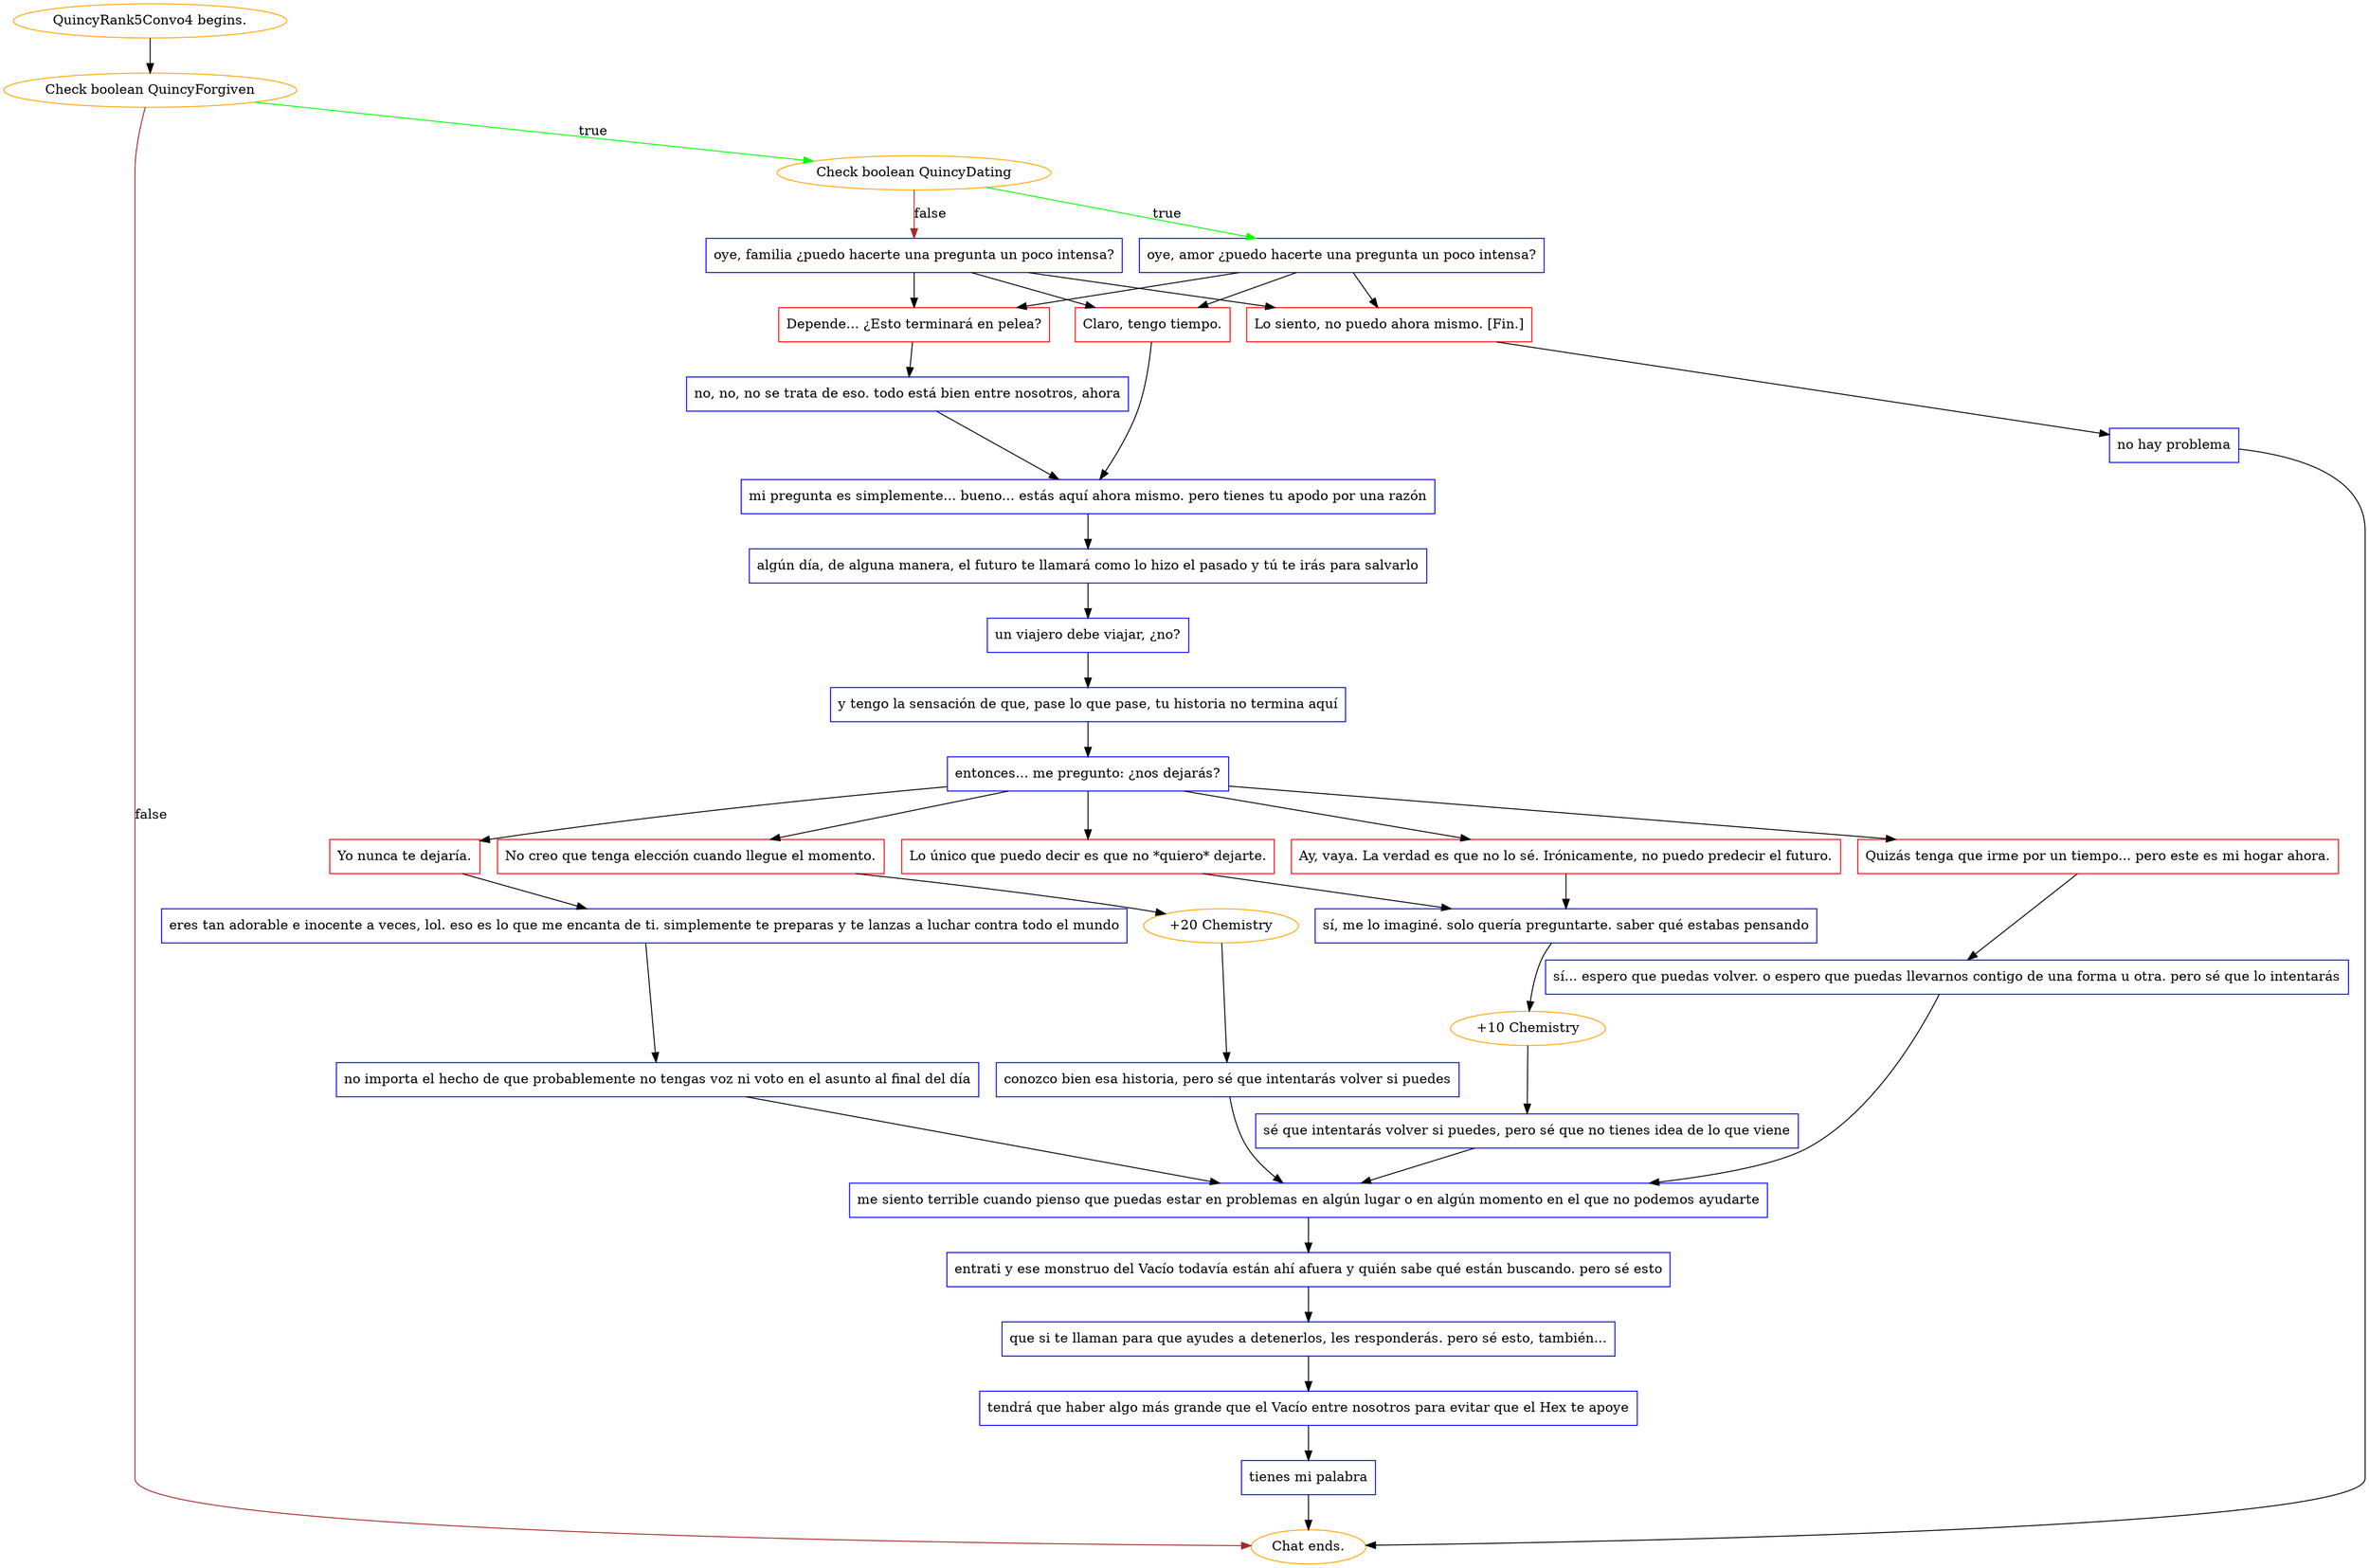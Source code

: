 digraph {
	"QuincyRank5Convo4 begins." [color=orange];
		"QuincyRank5Convo4 begins." -> j3682081283;
	j3682081283 [label="Check boolean QuincyForgiven",color=orange];
		j3682081283 -> j3034684252 [label=true,color=green];
		j3682081283 -> "Chat ends." [label=false,color=brown];
	j3034684252 [label="Check boolean QuincyDating",color=orange];
		j3034684252 -> j2766690589 [label=true,color=green];
		j3034684252 -> j2820570282 [label=false,color=brown];
	"Chat ends." [color=orange];
	j2766690589 [label="oye, amor ¿puedo hacerte una pregunta un poco intensa?",shape=box,color=blue];
		j2766690589 -> j1448167119;
		j2766690589 -> j4070675327;
		j2766690589 -> j2220298323;
	j2820570282 [label="oye, familia ¿puedo hacerte una pregunta un poco intensa?",shape=box,color=blue];
		j2820570282 -> j1448167119;
		j2820570282 -> j4070675327;
		j2820570282 -> j2220298323;
	j1448167119 [label="Depende... ¿Esto terminará en pelea?",shape=box,color=red];
		j1448167119 -> j3044394942;
	j4070675327 [label="Claro, tengo tiempo.",shape=box,color=red];
		j4070675327 -> j866325928;
	j2220298323 [label="Lo siento, no puedo ahora mismo. [Fin.]",shape=box,color=red];
		j2220298323 -> j475528318;
	j3044394942 [label="no, no, no se trata de eso. todo está bien entre nosotros, ahora",shape=box,color=blue];
		j3044394942 -> j866325928;
	j866325928 [label="mi pregunta es simplemente... bueno... estás aquí ahora mismo. pero tienes tu apodo por una razón",shape=box,color=blue];
		j866325928 -> j3820293971;
	j475528318 [label="no hay problema",shape=box,color=blue];
		j475528318 -> "Chat ends.";
	j3820293971 [label="algún día, de alguna manera, el futuro te llamará como lo hizo el pasado y tú te irás para salvarlo",shape=box,color=blue];
		j3820293971 -> j3979789140;
	j3979789140 [label="un viajero debe viajar, ¿no?",shape=box,color=blue];
		j3979789140 -> j810968006;
	j810968006 [label="y tengo la sensación de que, pase lo que pase, tu historia no termina aquí",shape=box,color=blue];
		j810968006 -> j2332843561;
	j2332843561 [label="entonces... me pregunto: ¿nos dejarás?",shape=box,color=blue];
		j2332843561 -> j4250222025;
		j2332843561 -> j2281100094;
		j2332843561 -> j2929000595;
		j2332843561 -> j2996707263;
		j2332843561 -> j1551423298;
	j4250222025 [label="Ay, vaya. La verdad es que no lo sé. Irónicamente, no puedo predecir el futuro.",shape=box,color=red];
		j4250222025 -> j2988751369;
	j2281100094 [label="Lo único que puedo decir es que no *quiero* dejarte.",shape=box,color=red];
		j2281100094 -> j2988751369;
	j2929000595 [label="Yo nunca te dejaría.",shape=box,color=red];
		j2929000595 -> j765154430;
	j2996707263 [label="Quizás tenga que irme por un tiempo... pero este es mi hogar ahora.",shape=box,color=red];
		j2996707263 -> j2728916123;
	j1551423298 [label="No creo que tenga elección cuando llegue el momento.",shape=box,color=red];
		j1551423298 -> j3584519933;
	j2988751369 [label="sí, me lo imaginé. solo quería preguntarte. saber qué estabas pensando",shape=box,color=blue];
		j2988751369 -> j2730419110;
	j765154430 [label="eres tan adorable e inocente a veces, lol. eso es lo que me encanta de ti. simplemente te preparas y te lanzas a luchar contra todo el mundo",shape=box,color=blue];
		j765154430 -> j2067327062;
	j2728916123 [label="sí... espero que puedas volver. o espero que puedas llevarnos contigo de una forma u otra. pero sé que lo intentarás",shape=box,color=blue];
		j2728916123 -> j1596633490;
	j3584519933 [label="+20 Chemistry",color=orange];
		j3584519933 -> j1749027530;
	j2730419110 [label="+10 Chemistry",color=orange];
		j2730419110 -> j2123498965;
	j2067327062 [label="no importa el hecho de que probablemente no tengas voz ni voto en el asunto al final del día",shape=box,color=blue];
		j2067327062 -> j1596633490;
	j1596633490 [label="me siento terrible cuando pienso que puedas estar en problemas en algún lugar o en algún momento en el que no podemos ayudarte",shape=box,color=blue];
		j1596633490 -> j2792743708;
	j1749027530 [label="conozco bien esa historia, pero sé que intentarás volver si puedes",shape=box,color=blue];
		j1749027530 -> j1596633490;
	j2123498965 [label="sé que intentarás volver si puedes, pero sé que no tienes idea de lo que viene",shape=box,color=blue];
		j2123498965 -> j1596633490;
	j2792743708 [label="entrati y ese monstruo del Vacío todavía están ahí afuera y quién sabe qué están buscando. pero sé esto",shape=box,color=blue];
		j2792743708 -> j927961722;
	j927961722 [label="que si te llaman para que ayudes a detenerlos, les responderás. pero sé esto, también...",shape=box,color=blue];
		j927961722 -> j1401716985;
	j1401716985 [label="tendrá que haber algo más grande que el Vacío entre nosotros para evitar que el Hex te apoye",shape=box,color=blue];
		j1401716985 -> j3402134426;
	j3402134426 [label="tienes mi palabra",shape=box,color=blue];
		j3402134426 -> "Chat ends.";
}